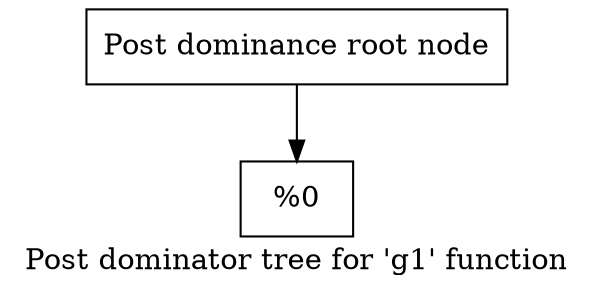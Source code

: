 digraph "Post dominator tree for 'g1' function" {
	label="Post dominator tree for 'g1' function";

	Node0x21e2360 [shape=record,label="{Post dominance root node}"];
	Node0x21e2360 -> Node0x21e2320;
	Node0x21e2320 [shape=record,label="{%0}"];
}
